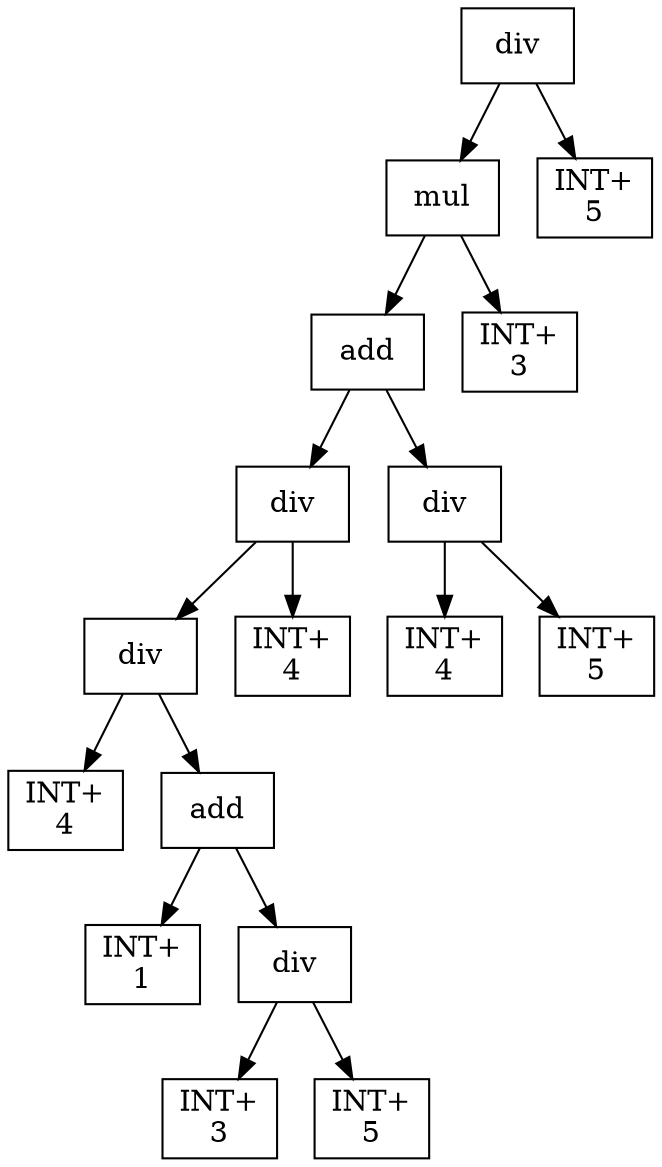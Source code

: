 digraph expr {
  node [shape=box];
  n1 [label="div"];
  n2 [label="mul"];
  n3 [label="add"];
  n4 [label="div"];
  n5 [label="div"];
  n6 [label="INT+\n4"];
  n7 [label="add"];
  n8 [label="INT+\n1"];
  n9 [label="div"];
  n10 [label="INT+\n3"];
  n11 [label="INT+\n5"];
  n9 -> n10;
  n9 -> n11;
  n7 -> n8;
  n7 -> n9;
  n5 -> n6;
  n5 -> n7;
  n12 [label="INT+\n4"];
  n4 -> n5;
  n4 -> n12;
  n13 [label="div"];
  n14 [label="INT+\n4"];
  n15 [label="INT+\n5"];
  n13 -> n14;
  n13 -> n15;
  n3 -> n4;
  n3 -> n13;
  n16 [label="INT+\n3"];
  n2 -> n3;
  n2 -> n16;
  n17 [label="INT+\n5"];
  n1 -> n2;
  n1 -> n17;
}